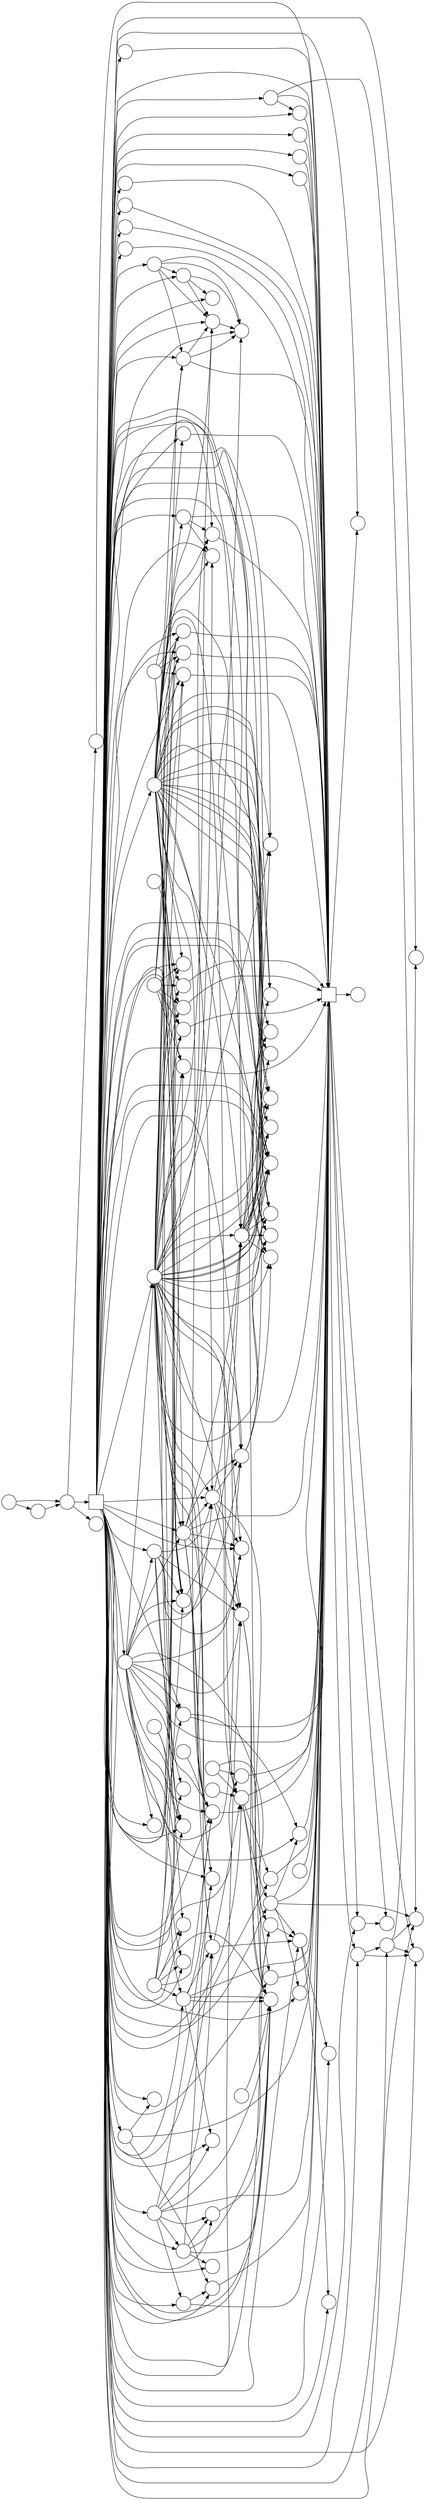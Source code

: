 digraph {
    node [shape=circle,label=""];
    rankdir="LR";
    MachineReady [shape=square];
    JobFinished [shape=square];
    GetSyncCommit -> ApplyChangelist;
    SetBuildNumber -> ApplyChangelist;
    ApplyChangelist -> ValidateChangesToRestrictedFolders;
    ApplyChangelist -> ValidateLoadedModel;
    GetSyncCommit -> SetBuildNumber;
    ApplyChangelist -> MachineReady;
    MachineReady -> VerifyApplicationChanges;
    MachineReady -> ValidateModels;
    MachineReady -> ValidateGDPRL1Classifications;
    MachineReady -> ValidateEnlistmentIsolation;
    MachineReady -> ValidateEnlistmentModules;
    MachineReady -> RunInfrastructureUnitTests;
    MachineReady -> BuildAppModules;
    ApplicationTestToolsRelease -> BuildAppModules;
    MachineReady -> BuildAppModulesClean;
    ApplicationTestToolsRelease -> BuildAppModulesClean;
    MachineReady -> BuildSystemApplication;
    MachineReady -> BuildSystemApplicationClean;
    MachineReady -> BuildSystemApplicationStrictMode;
    MachineReady -> BuildTranslatedSystemApplication;
    MachineReady -> BuildCoreApplication_country;
    BuildSystemApplication -> BuildCoreApplication_country;
    MachineReady -> BuildCoreApplicationClean_country;
    BuildSystemApplicationClean -> BuildCoreApplicationClean_country;
    MachineReady -> BuildCoreApplicationStrictMode_country;
    BuildSystemApplication -> BuildCoreApplicationStrictMode_country;
    MachineReady -> RunCodeCopBaseApplication_country;
    BuildCoreApplication_country -> RunCodeCopBaseApplication_country;
    MachineReady -> RunCodeCopBaseApplicationClean_country;
    BuildCoreApplicationClean_country -> RunCodeCopBaseApplicationClean_country;
    MachineReady -> BuildTranslatedCoreApplication_country;
    BuildTranslatedSystemApplication -> BuildTranslatedCoreApplication_country;
    MachineReady -> BuildApplicationTests_country;
    BuildALTestFramework -> BuildApplicationTests_country;
    BuildSystemApplicationTest -> BuildApplicationTests_country;
    ApplicationTestToolsRelease -> BuildApplicationTests_country;
    BuildSystemApplication -> BuildApplicationTests_country;
    BuildCoreApplication_country -> BuildApplicationTests_country;
    MachineReady -> BuildApplicationTestsClean_country;
    BuildALTestFramework -> BuildApplicationTestsClean_country;
    BuildSystemApplicationTestClean -> BuildApplicationTestsClean_country;
    ApplicationTestToolsRelease -> BuildApplicationTestsClean_country;
    BuildSystemApplicationClean -> BuildApplicationTestsClean_country;
    BuildCoreApplicationClean_country -> BuildApplicationTestsClean_country;
    MachineReady -> BuildApplicationLanguagePacks;
    BuildSystemApplication -> BuildApplicationLanguagePacks;
    BuildCoreApplication_W1 -> BuildApplicationLanguagePacks;
    MachineReady -> BuildAppExtensions_country;
    BuildSystemApplication -> BuildAppExtensions_country;
    BuildALTestFramework -> BuildAppExtensions_country;
    BuildSystemApplicationTest -> BuildAppExtensions_country;
    BuildCoreApplication_country -> BuildAppExtensions_country;
    BuildApplicationTests_country -> BuildAppExtensions_country;
    MachineReady -> BuildAppExtensionsClean_country;
    BuildSystemApplicationClean -> BuildAppExtensionsClean_country;
    BuildALTestFramework -> BuildAppExtensionsClean_country;
    BuildSystemApplicationTestClean -> BuildAppExtensionsClean_country;
    BuildCoreApplicationClean_country -> BuildAppExtensionsClean_country;
    BuildApplicationTestsClean_country -> BuildAppExtensionsClean_country;
    MachineReady -> BuildAppExtensionsStrictMode_country;
    BuildSystemApplication -> BuildAppExtensionsStrictMode_country;
    BuildALTestFramework -> BuildAppExtensionsStrictMode_country;
    BuildSystemApplicationTest -> BuildAppExtensionsStrictMode_country;
    BuildCoreApplication_country -> BuildAppExtensionsStrictMode_country;
    BuildApplicationTests_country -> BuildAppExtensionsStrictMode_country;
    MachineReady -> BuildTranslatedAppExtensions_country;
    BuildSystemApplication -> BuildTranslatedAppExtensions_country;
    BuildALTestFramework -> BuildTranslatedAppExtensions_country;
    BuildSystemApplicationTest -> BuildTranslatedAppExtensions_country;
    BuildCoreApplication_country -> BuildTranslatedAppExtensions_country;
    BuildApplicationTests_country -> BuildTranslatedAppExtensions_country;
    MachineReady -> SignModernDevAppExtensions_WW;
    BuildALTestFramework -> SignModernDevAppExtensions_WW;
    BuildTranslatedSystemApplication -> SignModernDevAppExtensions_WW;
    BuildApplicationLanguagePacks -> SignModernDevAppExtensions_WW;
    BuildSystemApplicationTest -> SignModernDevAppExtensions_WW;
    MachineReady -> SignModernDevAppExtensions_country;
    BuildTranslatedCoreApplication_country -> SignModernDevAppExtensions_country;
    BuildTranslatedAppExtensions_country -> SignModernDevAppExtensions_country;
    BuildApplicationTests_country -> SignModernDevAppExtensions_country;
    MachineReady -> InstallerAppComponentsRelease;
    ApplicationTestToolsRelease -> InstallerAppComponentsRelease;
    SignModernDevAppExtensions_WW -> InstallerAppComponentsRelease;
    SignModernDevAppExtensions_W1 -> InstallerAppComponentsRelease;
    BuildDatabase_W1 -> InstallerAppComponentsRelease;
    BuildALTestFramework -> InstallerAppComponentsRelease;
    MachineReady -> BuildALTestFramework;
    BuildSystemApplication -> BuildALTestFramework;
    MachineReady -> BuildSystemApplicationTest;
    ApplicationTestToolsRelease -> BuildSystemApplicationTest;
    BuildSystemApplication -> BuildSystemApplicationTest;
    BuildALTestFramework -> BuildSystemApplicationTest;
    MachineReady -> BuildSystemApplicationTestClean;
    ApplicationTestToolsRelease -> BuildSystemApplicationTestClean;
    BuildSystemApplicationClean -> BuildSystemApplicationTestClean;
    BuildALTestFramework -> BuildSystemApplicationTestClean;
    MachineReady -> ApplicationTestToolsRelease;
    MachineReady -> CreateGraphMetaData;
    BuildDatabase_W1 -> CreateGraphMetaData;
    MachineReady -> BuildBaseDatabase_country;
    BuildSystemApplication -> BuildBaseDatabase_country;
    BuildCoreApplication_W1 -> BuildBaseDatabase_country;
    MachineReady -> BuildDatabase_country;
    BuildCoreApplication_W1 -> BuildDatabase_country;
    BuildBaseDatabase_W1 -> BuildDatabase_country;
    MachineReady -> BuildDatabase_country;
    BuildSystemApplication -> BuildDatabase_country;
    BuildCoreApplication_country -> BuildDatabase_country;
    MachineReady -> ExportSystemBacpac;
    BuildTranslatedSystemApplication -> ExportSystemBacpac;
    MachineReady -> ExportFinancialsBacpacs_country;
    BuildSystemApplication -> ExportFinancialsBacpacs_country;
    BuildCoreApplication_W1 -> ExportFinancialsBacpacs_country;
    BuildDatabase_SaaSW1 -> ExportFinancialsBacpacs_country;
    BuildDatabase_W1 -> ExportFinancialsBacpacs_country;
    BuildAppExtensions_W1 -> ExportFinancialsBacpacs_country;
    BuildApplicationLanguagePacks -> ExportFinancialsBacpacs_country;
    MachineReady -> TestFinancialsBacpacsW1;
    ApplicationTestToolsRelease -> TestFinancialsBacpacsW1;
    BuildALTestFramework -> TestFinancialsBacpacsW1;
    ExportFinancialsBacpacs_W1 -> TestFinancialsBacpacsW1;
    BuildApplicationTests_W1 -> TestFinancialsBacpacsW1;
    BuildCoreApplication_W1 -> TestFinancialsBacpacsW1;
    BuildSystemApplication -> TestFinancialsBacpacsW1;
    BuildSystemApplicationTest -> TestFinancialsBacpacsW1;
    BuildApplicationLanguagePacks -> TestFinancialsBacpacsW1;
    MachineReady -> RunALTestDevTools;
    BuildAppModules -> RunALTestDevTools;
    ApplicationTestToolsRelease -> RunALTestDevTools;
    BuildALTestFramework -> RunALTestDevTools;
    MachineReady -> RunALTestSystemModules_Grouptestgroup;
    BuildAppModules -> RunALTestSystemModules_Grouptestgroup;
    ApplicationTestToolsRelease -> RunALTestSystemModules_Grouptestgroup;
    BuildALTestFramework -> RunALTestSystemModules_Grouptestgroup;
    MachineReady -> TestProductInstaller;
    InstallerAppComponentsRelease -> TestProductInstaller;
    MachineReady -> TestProductInstaller_country;
    BuildOnPremDVD_country -> TestProductInstaller_country;
    MachineReady -> LocalBuildArtifacts;
    BuildSystemApplication -> LocalBuildArtifacts;
    BuildCoreApplication_W1 -> LocalBuildArtifacts;
    MachineReady -> BuildApplicationArtifacts_country;
    BuildALTestFramework -> BuildApplicationArtifacts_country;
    BuildTranslatedSystemApplication -> BuildApplicationArtifacts_country;
    BuildTranslatedCoreApplication_country -> BuildApplicationArtifacts_country;
    BuildSystemApplicationTest -> BuildApplicationArtifacts_country;
    MachineReady -> RunConversionUpgradeVersion_W1;
    BuildCoreApplication_W1 -> RunConversionUpgradeVersion_W1;
    BuildSystemApplication -> RunConversionUpgradeVersion_W1;
    BuildALTestFramework -> RunConversionUpgradeVersion_W1;
    BuildApplicationTests_W1 -> RunConversionUpgradeVersion_W1;
    BuildAppExtensions_W1 -> RunConversionUpgradeVersion_W1;
    ApplicationTestToolsRelease -> RunConversionUpgradeVersion_W1;
    MachineReady -> CreateLocLCGFiles_country;
    BuildCoreApplication_W1 -> CreateLocLCGFiles_country;
    BuildCoreApplication_country -> CreateLocLCGFiles_country;
    MachineReady -> BuildTranslatedCountryDatabase_country;
    BuildTranslatedSystemApplication -> BuildTranslatedCountryDatabase_country;
    BuildTranslatedCoreApplication_country -> BuildTranslatedCountryDatabase_country;
    MachineReady -> ExportFinancialsBacpacs_country;
    BuildTranslatedSystemApplication -> ExportFinancialsBacpacs_country;
    BuildTranslatedCoreApplication_country -> ExportFinancialsBacpacs_country;
    BuildTranslatedAppExtensions_country -> ExportFinancialsBacpacs_country;
    BuildTranslatedCountryDatabase_country -> ExportFinancialsBacpacs_country;
    BuildApplicationLanguagePacks -> ExportFinancialsBacpacs_country;
    MachineReady -> CreateSystemNuGetPackage;
    CreateDeploymentsConfigZip -> CreateSystemNuGetPackage;
    ExportSystemBacpac -> CreateSystemNuGetPackage;
    MachineReady -> CreateApplicationNuGetPackage_country;
    CreateDeploymentsConfigZip -> CreateApplicationNuGetPackage_country;
    MachineReady -> BuildTestDatabase_country;
    ApplicationTestToolsRelease -> BuildTestDatabase_country;
    BuildDatabase_country -> BuildTestDatabase_country;
    BuildALTestFramework -> BuildTestDatabase_country;
    BuildSystemApplicationTest -> BuildTestDatabase_country;
    BuildApplicationTests_country -> BuildTestDatabase_country;
    MachineReady -> RunALTests_country_DemoData;
    ApplicationTestToolsRelease -> RunALTests_country_DemoData;
    BuildALTestFramework -> RunALTests_country_DemoData;
    BuildTestDatabase_country -> RunALTests_country_DemoData;
    MachineReady -> RunALTests_country_DemoData;
    ApplicationTestToolsRelease -> RunALTests_country_DemoData;
    BuildALTestFramework -> RunALTests_country_DemoData;
    BuildTestDatabase_country -> RunALTests_country_DemoData;
    MachineReady -> RunALTests_country_Bucketbucket;
    ApplicationTestToolsRelease -> RunALTests_country_Bucketbucket;
    BuildALTestFramework -> RunALTests_country_Bucketbucket;
    BuildTestDatabase_country -> RunALTests_country_Bucketbucket;
    MachineReady -> RunALTests_country_Bucketbucket;
    ApplicationTestToolsRelease -> RunALTests_country_Bucketbucket;
    BuildALTestFramework -> RunALTests_country_Bucketbucket;
    BuildTestDatabase_country -> RunALTests_country_Bucketbucket;
    MachineReady -> RunALTests_country_WebServices;
    ApplicationTestToolsRelease -> RunALTests_country_WebServices;
    BuildTestDatabase_country -> RunALTests_country_WebServices;
    BuildALTestFramework -> RunALTests_country_WebServices;
    MachineReady -> RunALTests_country_O365Bucketbucket;
    ApplicationTestToolsRelease -> RunALTests_country_O365Bucketbucket;
    BuildALTestFramework -> RunALTests_country_O365Bucketbucket;
    BuildTestDatabase_country -> RunALTests_country_O365Bucketbucket;
    MachineReady -> RunALTests_country_Permissions;
    ApplicationTestToolsRelease -> RunALTests_country_Permissions;
    BuildALTestFramework -> RunALTests_country_Permissions;
    BuildTestDatabase_country -> RunALTests_country_Permissions;
    MachineReady -> RunALTests_country_OnPremBucketbucket;
    ApplicationTestToolsRelease -> RunALTests_country_OnPremBucketbucket;
    BuildALTestFramework -> RunALTests_country_OnPremBucketbucket;
    BuildTestDatabase_country -> RunALTests_country_OnPremBucketbucket;
    MachineReady -> RunALTests_country_UpgradeTestOnNewDatabase;
    ApplicationTestToolsRelease -> RunALTests_country_UpgradeTestOnNewDatabase;
    BuildTestDatabase_country -> RunALTests_country_UpgradeTestOnNewDatabase;
    BuildAppExtensions_country -> RunALTests_country_UpgradeTestOnNewDatabase;
    BuildALTestFramework -> RunALTests_country_UpgradeTestOnNewDatabase;
    MachineReady -> RunALTests_country_Extensions;
    ApplicationTestToolsRelease -> RunALTests_country_Extensions;
    BuildTestDatabase_country -> RunALTests_country_Extensions;
    BuildAppExtensions_country -> RunALTests_country_Extensions;
    BuildALTestFramework -> RunALTests_country_Extensions;
    MachineReady -> RunALTests_country_ExtensionsWebServices;
    ApplicationTestToolsRelease -> RunALTests_country_ExtensionsWebServices;
    BuildTestDatabase_country -> RunALTests_country_ExtensionsWebServices;
    BuildAppExtensions_country -> RunALTests_country_ExtensionsWebServices;
    BuildALTestFramework -> RunALTests_country_ExtensionsWebServices;
    BuildAppModules -> JobFinished;
    BuildAppModulesClean -> JobFinished;
    RunALTestDevTools -> JobFinished;
    BuildSystemApplication -> JobFinished;
    BuildSystemApplicationClean -> JobFinished;
    BuildSystemApplicationStrictMode -> JobFinished;
    BuildTranslatedSystemApplication -> JobFinished;
    BuildApplicationLanguagePacks -> JobFinished;
    BuildTranslatedCoreApplication_NA -> JobFinished;
    CreateApplicationSymbolsNuGetPackages -> JobFinished;
    CreateSystemNuGetPackage -> JobFinished;
    PackPostgateTriggerNuGetPackage -> JobFinished;
    CreateDeploymentsConfigZip -> JobFinished;
    CreateGraphMetaData -> JobFinished;
    ApplicationTestToolsRelease -> JobFinished;
    ExportSystemBacpac -> JobFinished;
    TestFinancialsBacpacsW1 -> JobFinished;
    InstallerAppComponentsRelease -> JobFinished;
    ValidateChangesToRestrictedFolders -> JobFinished;
    TestProductInstaller -> JobFinished;
    VerifyApplicationChanges -> JobFinished;
    MachineReady -> JobFinished;
    ValidateModels -> JobFinished;
    ValidateGDPRL1Classifications -> JobFinished;
    ValidateEnlistmentIsolation -> JobFinished;
    ValidateEnlistmentModules -> JobFinished;
    LocalBuildArtifacts -> JobFinished;
    RunInfrastructureUnitTests -> JobFinished;
    BuildSystemApplicationTest -> JobFinished;
    BuildSystemApplicationTestClean -> JobFinished;
    BuildALTestFramework -> JobFinished;
    RunALTests_W1_CostingSuite -> JobFinished;
    RunALTests_W1_WebServices -> JobFinished;
    RunALTests_W1_Extensions -> JobFinished;
    RunALTests_W1_UpgradeTestOnNewDatabase -> JobFinished;
    RunALTests_W1_ExtensionsWebServices -> JobFinished;
    RunALTests_W1_MockServiceTests -> JobFinished;
    SignW1DVD -> JobFinished;
    CreatePartnerDockerArtifactsNuGetPackage -> JobFinished;
    RunBVT -> JobFinished;
    RunALTests_W1_DemoData -> JobFinished;
    CollectBuildArtifacts -> JobFinished;
    TestFinalizeBuild -> JobFinished;
    MachineReady -> RunALTests_W1_Bucketbucket;
    ApplicationTestToolsRelease -> RunALTests_W1_Bucketbucket;
    BuildALTestFramework -> RunALTests_W1_Bucketbucket;
    BuildTestDatabase_W1 -> RunALTests_W1_Bucketbucket;
    MachineReady -> RunALTests_W1_CostingSuite;
    ApplicationTestToolsRelease -> RunALTests_W1_CostingSuite;
    BuildALTestFramework -> RunALTests_W1_CostingSuite;
    BuildTestDatabase_W1 -> RunALTests_W1_CostingSuite;
    MachineReady -> BuildOnPremDatabase_country;
    BuildTranslatedSystemApplication -> BuildOnPremDatabase_country;
    BuildApplicationLanguagePacks -> BuildOnPremDatabase_country;
    MachineReady -> BuildOnPremMLDatabase_country;
    BuildTranslatedCoreApplication_country -> BuildOnPremMLDatabase_country;
    MachineReady -> BuildOnPremDVD_country;
    SignModernDevAppExtensions_WW -> BuildOnPremDVD_country;
    SignModernDevAppExtensions_country -> BuildOnPremDVD_country;
    SignW1DVD -> BuildOnPremDVD_country;
    MachineReady -> RunALTests_W1_WebServices;
    ApplicationTestToolsRelease -> RunALTests_W1_WebServices;
    BuildTestDatabase_W1 -> RunALTests_W1_WebServices;
    BuildALTestFramework -> RunALTests_W1_WebServices;
    MachineReady -> RunALTests_country_SingleServer;
    ApplicationTestToolsRelease -> RunALTests_country_SingleServer;
    BuildALTestFramework -> RunALTests_country_SingleServer;
    BuildTestDatabase_country -> RunALTests_country_SingleServer;
    MachineReady -> RunALTests_W1_UpgradeTestOnNewDatabase;
    ApplicationTestToolsRelease -> RunALTests_W1_UpgradeTestOnNewDatabase;
    BuildTestDatabase_W1 -> RunALTests_W1_UpgradeTestOnNewDatabase;
    BuildAppExtensions_W1 -> RunALTests_W1_UpgradeTestOnNewDatabase;
    BuildALTestFramework -> RunALTests_W1_UpgradeTestOnNewDatabase;
    MachineReady -> RunALTests_W1_Extensions;
    ApplicationTestToolsRelease -> RunALTests_W1_Extensions;
    BuildTestDatabase_W1 -> RunALTests_W1_Extensions;
    BuildAppExtensions_W1 -> RunALTests_W1_Extensions;
    BuildALTestFramework -> RunALTests_W1_Extensions;
    MachineReady -> RunALTests_W1_ExtensionsWebServices;
    ApplicationTestToolsRelease -> RunALTests_W1_ExtensionsWebServices;
    BuildTestDatabase_W1 -> RunALTests_W1_ExtensionsWebServices;
    BuildALTestFramework -> RunALTests_W1_ExtensionsWebServices;
    BuildAppExtensions_W1 -> RunALTests_W1_ExtensionsWebServices;
    MachineReady -> RunALTests_W1_DemoData;
    ApplicationTestToolsRelease -> RunALTests_W1_DemoData;
    BuildALTestFramework -> RunALTests_W1_DemoData;
    BuildTestDatabase_W1 -> RunALTests_W1_DemoData;
    MachineReady -> RunALTests_W1_MockServiceTests;
    ApplicationTestToolsRelease -> RunALTests_W1_MockServiceTests;
    BuildALTestFramework -> RunALTests_W1_MockServiceTests;
    BuildTestDatabase_W1 -> RunALTests_W1_MockServiceTests;
    MachineReady -> SignW1DVD;
    InstallerAppComponentsRelease -> SignW1DVD;
    MachineReady -> CreatePartnerDockerArtifactsNuGetPackage;
    SignW1DVD -> CreatePartnerDockerArtifactsNuGetPackage;
    MachineReady -> RunBVT;
    InstallerAppComponentsRelease -> RunBVT;
    MachineReady -> RunDVDCheck_country;
    BuildOnPremDVD_country -> RunDVDCheck_country;
    MachineReady -> CreateDeploymentsConfigZip;
    MachineReady -> CollectBuildArtifacts;
    LocalBuildArtifacts -> CollectBuildArtifacts;
    SignW1DVD -> CollectBuildArtifacts;
    MachineReady -> PackPostgateTriggerNuGetPackage;
    MachineReady -> CreateApplicationSymbolsNuGetPackages;
    MachineReady -> TestFinalizeBuild;
    PackPostgateTriggerNuGetPackage -> TestFinalizeBuild;
    MachineReady -> MergeCodeCoverageResults;
    JobFinished -> MergeCodeCoverageResults;
    MachineReady -> FinalizeBuild;
    SubmitChanges -> FinalizeBuild;
    PackPostgateTriggerNuGetPackage -> FinalizeBuild;
    SignW1DVD -> FinalizeBuild;
    MachineReady -> PublishBuildCache;
    SubmitChanges -> PublishBuildCache;
    JobFinished -> PublishBuildCache;
    CreateGlobalCacheTempFolder -> PublishBuildCache;
    MachineReady -> CreateGlobalCacheTempFolder;
    JobFinished -> CreateGlobalCacheTempFolder;
    MachineReady -> SubmitChanges;
    CreateGlobalCacheTempFolder -> SubmitChanges;
    MachineReady -> ResolveBugs;
    SubmitChanges -> ResolveBugs;
    MachineReady -> SubmitNAVSaaSDeployment;
    JobFinished -> SubmitNAVSaaSDeployment;
    JobFinished -> SubmitToMainQueue;
    JobFinished -> SendSummaryMail;
    MergeCodeCoverageResults -> SendSummaryMail;
}
